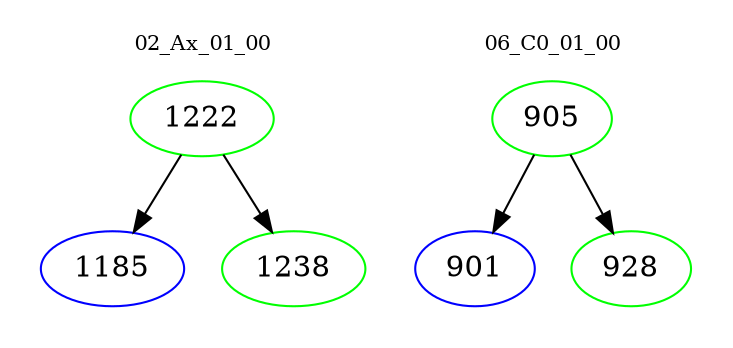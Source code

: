 digraph{
subgraph cluster_0 {
color = white
label = "02_Ax_01_00";
fontsize=10;
T0_1222 [label="1222", color="green"]
T0_1222 -> T0_1185 [color="black"]
T0_1185 [label="1185", color="blue"]
T0_1222 -> T0_1238 [color="black"]
T0_1238 [label="1238", color="green"]
}
subgraph cluster_1 {
color = white
label = "06_C0_01_00";
fontsize=10;
T1_905 [label="905", color="green"]
T1_905 -> T1_901 [color="black"]
T1_901 [label="901", color="blue"]
T1_905 -> T1_928 [color="black"]
T1_928 [label="928", color="green"]
}
}
